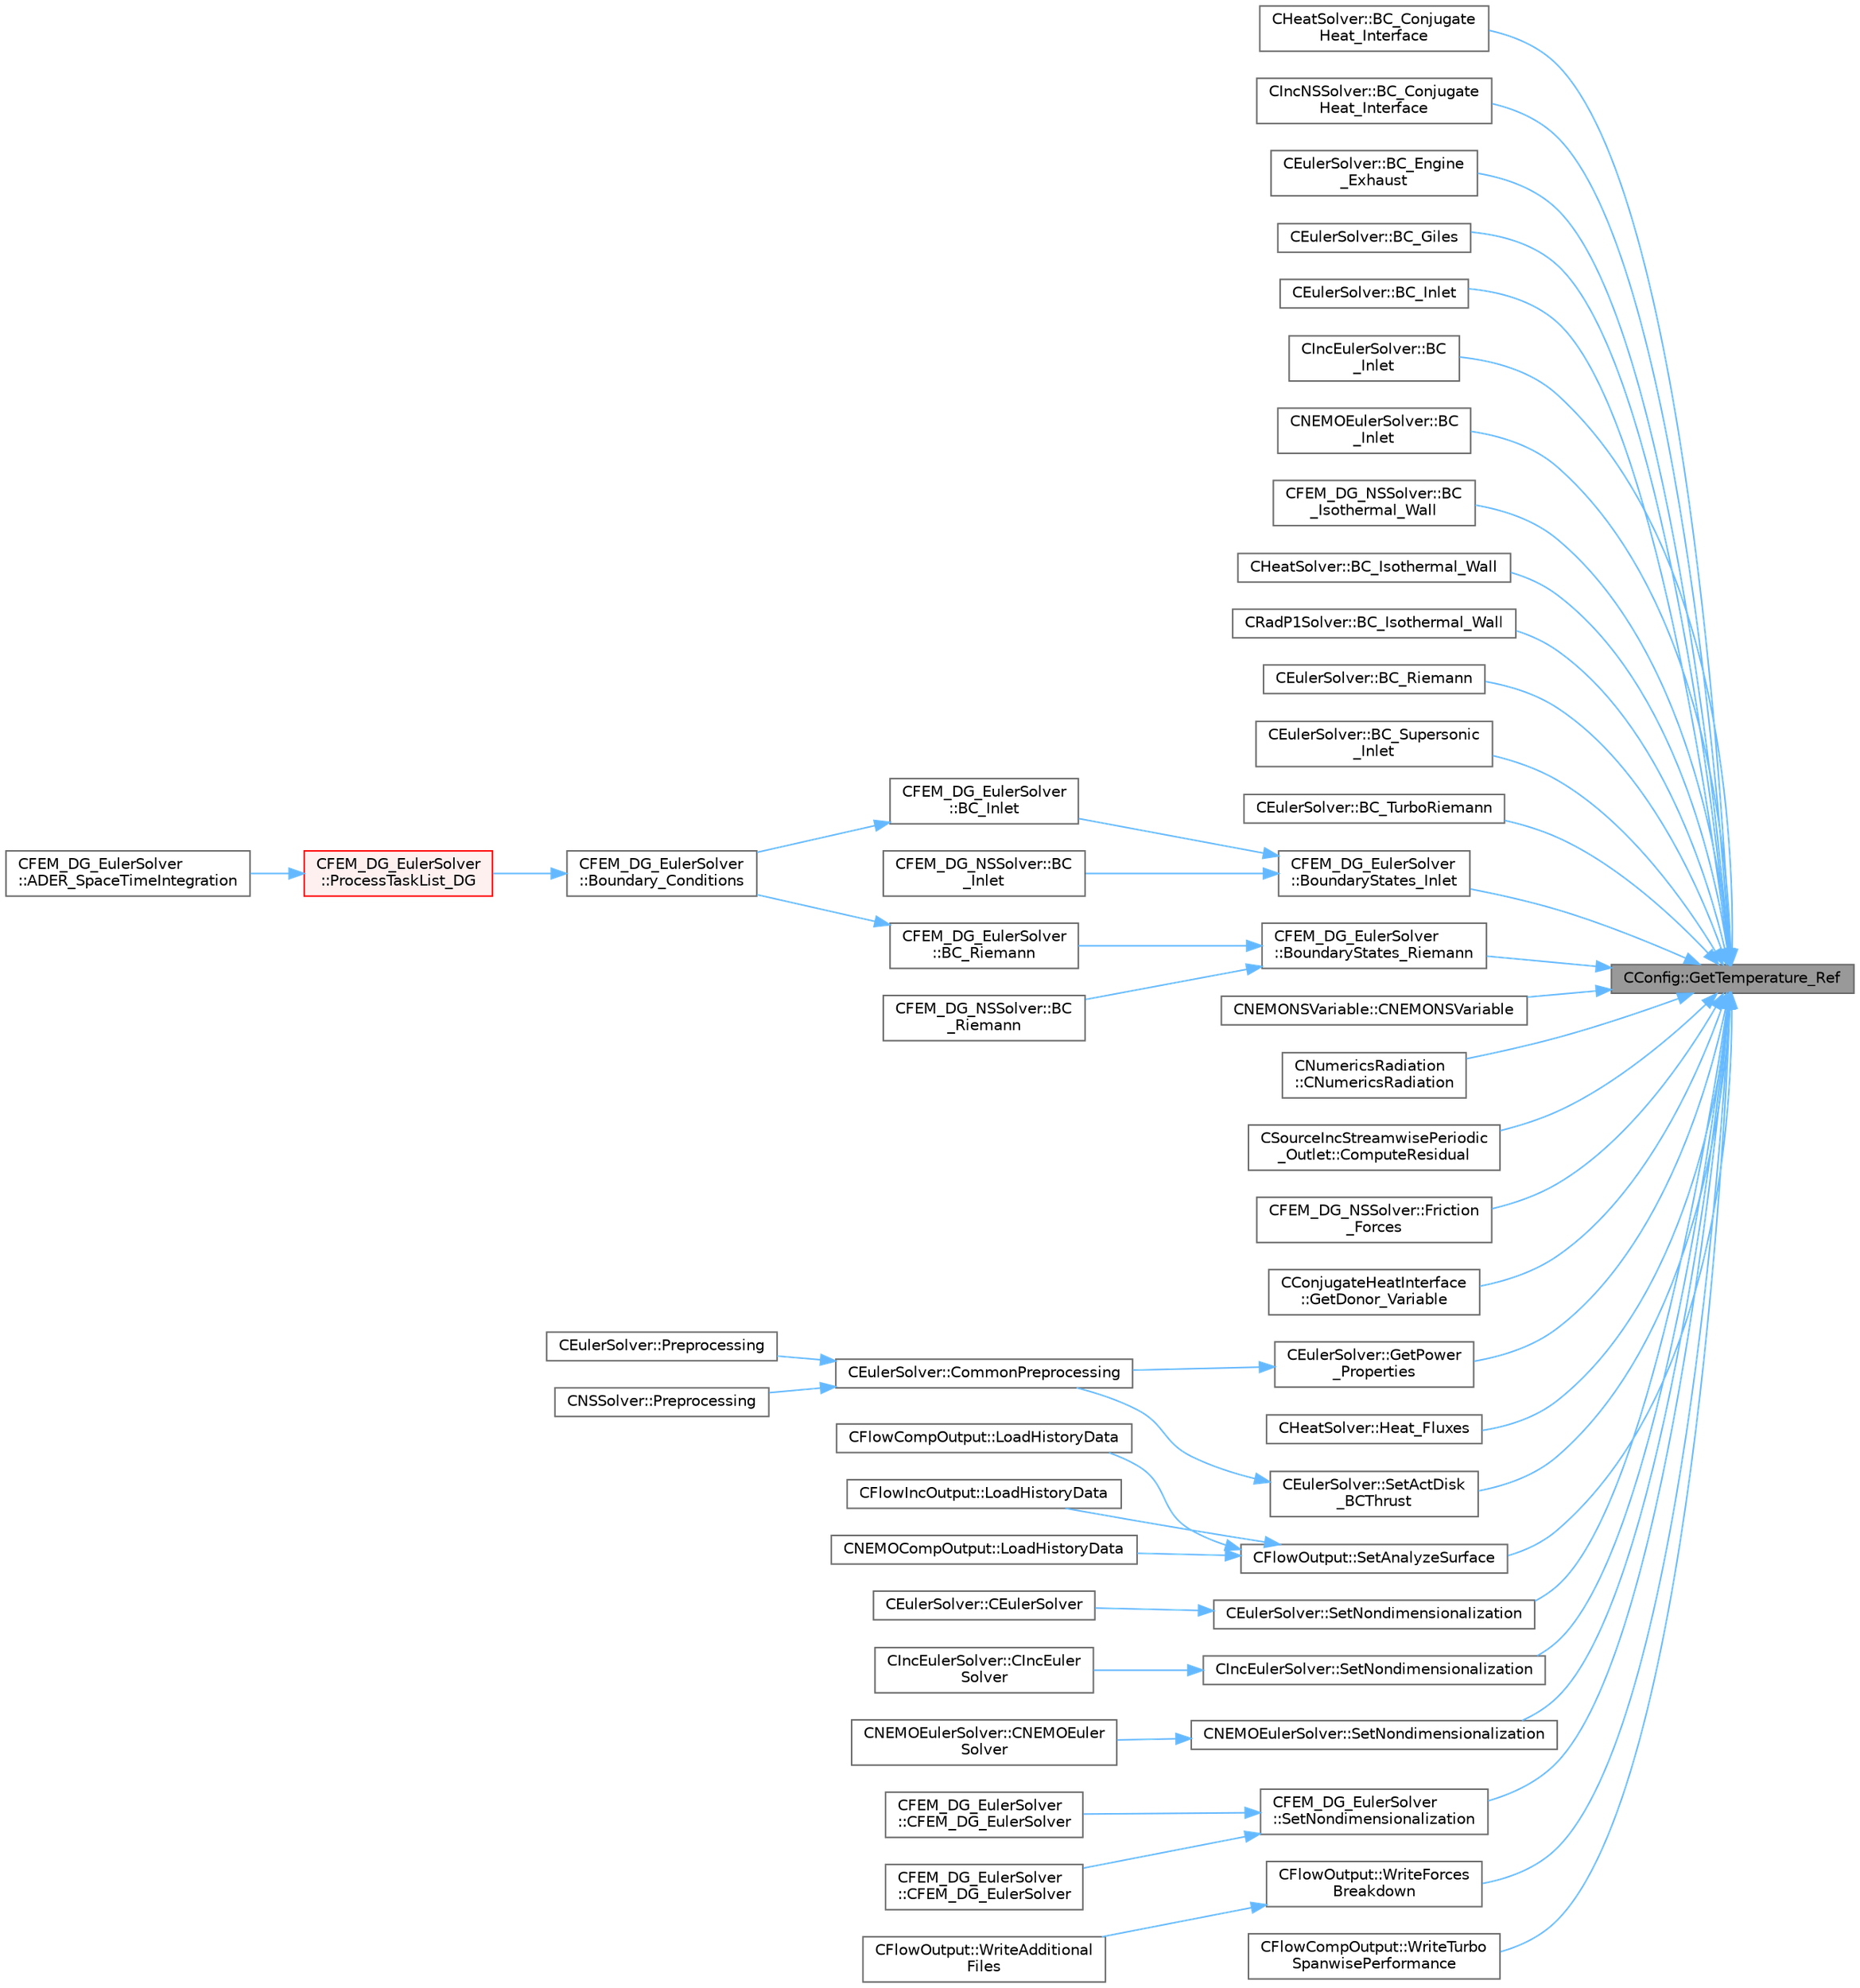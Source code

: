 digraph "CConfig::GetTemperature_Ref"
{
 // LATEX_PDF_SIZE
  bgcolor="transparent";
  edge [fontname=Helvetica,fontsize=10,labelfontname=Helvetica,labelfontsize=10];
  node [fontname=Helvetica,fontsize=10,shape=box,height=0.2,width=0.4];
  rankdir="RL";
  Node1 [id="Node000001",label="CConfig::GetTemperature_Ref",height=0.2,width=0.4,color="gray40", fillcolor="grey60", style="filled", fontcolor="black",tooltip="Get the value of the reference temperature for non-dimensionalization."];
  Node1 -> Node2 [id="edge1_Node000001_Node000002",dir="back",color="steelblue1",style="solid",tooltip=" "];
  Node2 [id="Node000002",label="CHeatSolver::BC_Conjugate\lHeat_Interface",height=0.2,width=0.4,color="grey40", fillcolor="white", style="filled",URL="$classCHeatSolver.html#a557bceb05d8bf8cb7ea1fb03d4690e06",tooltip="Impose the (received) conjugate heat variables."];
  Node1 -> Node3 [id="edge2_Node000001_Node000003",dir="back",color="steelblue1",style="solid",tooltip=" "];
  Node3 [id="Node000003",label="CIncNSSolver::BC_Conjugate\lHeat_Interface",height=0.2,width=0.4,color="grey40", fillcolor="white", style="filled",URL="$classCIncNSSolver.html#a20df3bf692b483420474f500c981584f",tooltip="Impose the (received) conjugate heat variables."];
  Node1 -> Node4 [id="edge3_Node000001_Node000004",dir="back",color="steelblue1",style="solid",tooltip=" "];
  Node4 [id="Node000004",label="CEulerSolver::BC_Engine\l_Exhaust",height=0.2,width=0.4,color="grey40", fillcolor="white", style="filled",URL="$classCEulerSolver.html#aaed2805cd896b61dd4a3898eb7db96f6",tooltip="Impose the ancelle exhaust boundary condition."];
  Node1 -> Node5 [id="edge4_Node000001_Node000005",dir="back",color="steelblue1",style="solid",tooltip=" "];
  Node5 [id="Node000005",label="CEulerSolver::BC_Giles",height=0.2,width=0.4,color="grey40", fillcolor="white", style="filled",URL="$classCEulerSolver.html#a40fad0a57e8dcba8a8f4d4fa8eab02f0",tooltip="Impose the boundary condition using characteristic recostruction."];
  Node1 -> Node6 [id="edge5_Node000001_Node000006",dir="back",color="steelblue1",style="solid",tooltip=" "];
  Node6 [id="Node000006",label="CEulerSolver::BC_Inlet",height=0.2,width=0.4,color="grey40", fillcolor="white", style="filled",URL="$classCEulerSolver.html#a908e4ec3ecb8f2f8af197bb30a1aed70",tooltip="Impose a subsonic inlet boundary condition."];
  Node1 -> Node7 [id="edge6_Node000001_Node000007",dir="back",color="steelblue1",style="solid",tooltip=" "];
  Node7 [id="Node000007",label="CIncEulerSolver::BC\l_Inlet",height=0.2,width=0.4,color="grey40", fillcolor="white", style="filled",URL="$classCIncEulerSolver.html#ac0b00dbc68bbd80aa48f6249c6ea5c38",tooltip="Impose a subsonic inlet boundary condition."];
  Node1 -> Node8 [id="edge7_Node000001_Node000008",dir="back",color="steelblue1",style="solid",tooltip=" "];
  Node8 [id="Node000008",label="CNEMOEulerSolver::BC\l_Inlet",height=0.2,width=0.4,color="grey40", fillcolor="white", style="filled",URL="$classCNEMOEulerSolver.html#a715d85f7c0791a1258fba5746257cba0",tooltip="Impose a subsonic inlet boundary condition."];
  Node1 -> Node9 [id="edge8_Node000001_Node000009",dir="back",color="steelblue1",style="solid",tooltip=" "];
  Node9 [id="Node000009",label="CFEM_DG_NSSolver::BC\l_Isothermal_Wall",height=0.2,width=0.4,color="grey40", fillcolor="white", style="filled",URL="$classCFEM__DG__NSSolver.html#aea70aaab1228b018aab7f2d588de9704",tooltip="Impose an isothermal condition at the wall."];
  Node1 -> Node10 [id="edge9_Node000001_Node000010",dir="back",color="steelblue1",style="solid",tooltip=" "];
  Node10 [id="Node000010",label="CHeatSolver::BC_Isothermal_Wall",height=0.2,width=0.4,color="grey40", fillcolor="white", style="filled",URL="$classCHeatSolver.html#a8f1b5ef62ec17b74df8c3f95b6a55e31",tooltip="Impose the Navier-Stokes boundary condition (strong)."];
  Node1 -> Node11 [id="edge10_Node000001_Node000011",dir="back",color="steelblue1",style="solid",tooltip=" "];
  Node11 [id="Node000011",label="CRadP1Solver::BC_Isothermal_Wall",height=0.2,width=0.4,color="grey40", fillcolor="white", style="filled",URL="$classCRadP1Solver.html#abb0db79e413975c0a42821e7191ed551",tooltip="Impose an isothermal wall boundary condition."];
  Node1 -> Node12 [id="edge11_Node000001_Node000012",dir="back",color="steelblue1",style="solid",tooltip=" "];
  Node12 [id="Node000012",label="CEulerSolver::BC_Riemann",height=0.2,width=0.4,color="grey40", fillcolor="white", style="filled",URL="$classCEulerSolver.html#a4ad4a65b3fc5a51b1561436736f7f7ca",tooltip="Impose the boundary condition using characteristic recostruction."];
  Node1 -> Node13 [id="edge12_Node000001_Node000013",dir="back",color="steelblue1",style="solid",tooltip=" "];
  Node13 [id="Node000013",label="CEulerSolver::BC_Supersonic\l_Inlet",height=0.2,width=0.4,color="grey40", fillcolor="white", style="filled",URL="$classCEulerSolver.html#a453f213de163fd34a89426ca05c59e33",tooltip="Impose a supersonic inlet boundary condition."];
  Node1 -> Node14 [id="edge13_Node000001_Node000014",dir="back",color="steelblue1",style="solid",tooltip=" "];
  Node14 [id="Node000014",label="CEulerSolver::BC_TurboRiemann",height=0.2,width=0.4,color="grey40", fillcolor="white", style="filled",URL="$classCEulerSolver.html#a8e036f2dff1d945d814c93a74159a3cc",tooltip="Impose the boundary condition using characteristic recostruction."];
  Node1 -> Node15 [id="edge14_Node000001_Node000015",dir="back",color="steelblue1",style="solid",tooltip=" "];
  Node15 [id="Node000015",label="CFEM_DG_EulerSolver\l::BoundaryStates_Inlet",height=0.2,width=0.4,color="grey40", fillcolor="white", style="filled",URL="$classCFEM__DG__EulerSolver.html#af993f01423bbb8e24b8c2bb565bf55eb",tooltip="Function, which computes the boundary states in the integration points of the boundary face by applyi..."];
  Node15 -> Node16 [id="edge15_Node000015_Node000016",dir="back",color="steelblue1",style="solid",tooltip=" "];
  Node16 [id="Node000016",label="CFEM_DG_EulerSolver\l::BC_Inlet",height=0.2,width=0.4,color="grey40", fillcolor="white", style="filled",URL="$classCFEM__DG__EulerSolver.html#ade8441a575543603f4e4218fb52e33a2",tooltip="Impose the subsonic inlet boundary condition. It is a virtual function, because for Navier-Stokes it ..."];
  Node16 -> Node17 [id="edge16_Node000016_Node000017",dir="back",color="steelblue1",style="solid",tooltip=" "];
  Node17 [id="Node000017",label="CFEM_DG_EulerSolver\l::Boundary_Conditions",height=0.2,width=0.4,color="grey40", fillcolor="white", style="filled",URL="$classCFEM__DG__EulerSolver.html#ae37f8eba6d7793bc4edb5de6e26f992d",tooltip="Function, which computes the spatial residual for the DG discretization."];
  Node17 -> Node18 [id="edge17_Node000017_Node000018",dir="back",color="steelblue1",style="solid",tooltip=" "];
  Node18 [id="Node000018",label="CFEM_DG_EulerSolver\l::ProcessTaskList_DG",height=0.2,width=0.4,color="red", fillcolor="#FFF0F0", style="filled",URL="$classCFEM__DG__EulerSolver.html#ae807ca68b2d465020b63d617d54e339a",tooltip="Function, which processes the list of tasks to be executed by the DG solver."];
  Node18 -> Node19 [id="edge18_Node000018_Node000019",dir="back",color="steelblue1",style="solid",tooltip=" "];
  Node19 [id="Node000019",label="CFEM_DG_EulerSolver\l::ADER_SpaceTimeIntegration",height=0.2,width=0.4,color="grey40", fillcolor="white", style="filled",URL="$classCFEM__DG__EulerSolver.html#a0fe3772f40c29248f26fb08fa215af4e",tooltip="Function, to carry out the space time integration for ADER with time accurate local time stepping."];
  Node15 -> Node21 [id="edge19_Node000015_Node000021",dir="back",color="steelblue1",style="solid",tooltip=" "];
  Node21 [id="Node000021",label="CFEM_DG_NSSolver::BC\l_Inlet",height=0.2,width=0.4,color="grey40", fillcolor="white", style="filled",URL="$classCFEM__DG__NSSolver.html#a08d05db7c9f0a94dec17ab1eecd5c44d",tooltip="Impose the subsonic inlet boundary condition."];
  Node1 -> Node22 [id="edge20_Node000001_Node000022",dir="back",color="steelblue1",style="solid",tooltip=" "];
  Node22 [id="Node000022",label="CFEM_DG_EulerSolver\l::BoundaryStates_Riemann",height=0.2,width=0.4,color="grey40", fillcolor="white", style="filled",URL="$classCFEM__DG__EulerSolver.html#a5bfdc0bca1daa8e5d716d4fc3c7f5867",tooltip="Function, which computes the boundary states in the integration points of the boundary face by applyi..."];
  Node22 -> Node23 [id="edge21_Node000022_Node000023",dir="back",color="steelblue1",style="solid",tooltip=" "];
  Node23 [id="Node000023",label="CFEM_DG_EulerSolver\l::BC_Riemann",height=0.2,width=0.4,color="grey40", fillcolor="white", style="filled",URL="$classCFEM__DG__EulerSolver.html#aaff04081aba8d9e24f0e615161e8020f",tooltip="Impose the boundary condition using characteristic reconstruction. It is a virtual function,..."];
  Node23 -> Node17 [id="edge22_Node000023_Node000017",dir="back",color="steelblue1",style="solid",tooltip=" "];
  Node22 -> Node24 [id="edge23_Node000022_Node000024",dir="back",color="steelblue1",style="solid",tooltip=" "];
  Node24 [id="Node000024",label="CFEM_DG_NSSolver::BC\l_Riemann",height=0.2,width=0.4,color="grey40", fillcolor="white", style="filled",URL="$classCFEM__DG__NSSolver.html#a22b8079ccea001f1a35d236bfb2750d4",tooltip="Impose the boundary condition using characteristic reconstruction."];
  Node1 -> Node25 [id="edge24_Node000001_Node000025",dir="back",color="steelblue1",style="solid",tooltip=" "];
  Node25 [id="Node000025",label="CNEMONSVariable::CNEMONSVariable",height=0.2,width=0.4,color="grey40", fillcolor="white", style="filled",URL="$classCNEMONSVariable.html#aeb0da11e0f3014cff95a9238fe5acae3",tooltip="Constructor of the class."];
  Node1 -> Node26 [id="edge25_Node000001_Node000026",dir="back",color="steelblue1",style="solid",tooltip=" "];
  Node26 [id="Node000026",label="CNumericsRadiation\l::CNumericsRadiation",height=0.2,width=0.4,color="grey40", fillcolor="white", style="filled",URL="$classCNumericsRadiation.html#a0e2a7671bd5cdba2cd523a99dd78ba08",tooltip="Constructor of the class."];
  Node1 -> Node27 [id="edge26_Node000001_Node000027",dir="back",color="steelblue1",style="solid",tooltip=" "];
  Node27 [id="Node000027",label="CSourceIncStreamwisePeriodic\l_Outlet::ComputeResidual",height=0.2,width=0.4,color="grey40", fillcolor="white", style="filled",URL="$classCSourceIncStreamwisePeriodic__Outlet.html#abc639a9578b2cc60f99cb38744ca03b7",tooltip="Source term integration for boundary heat sink."];
  Node1 -> Node28 [id="edge27_Node000001_Node000028",dir="back",color="steelblue1",style="solid",tooltip=" "];
  Node28 [id="Node000028",label="CFEM_DG_NSSolver::Friction\l_Forces",height=0.2,width=0.4,color="grey40", fillcolor="white", style="filled",URL="$classCFEM__DG__NSSolver.html#a5118d674e7eb6f4865fb53f6f20eac1c",tooltip="Compute the viscous forces and all the addimensional coefficients."];
  Node1 -> Node29 [id="edge28_Node000001_Node000029",dir="back",color="steelblue1",style="solid",tooltip=" "];
  Node29 [id="Node000029",label="CConjugateHeatInterface\l::GetDonor_Variable",height=0.2,width=0.4,color="grey40", fillcolor="white", style="filled",URL="$classCConjugateHeatInterface.html#a11264c7dda7df147258e1ee89b315ea8",tooltip="Retrieve the variable that will be sent from donor mesh to target mesh."];
  Node1 -> Node30 [id="edge29_Node000001_Node000030",dir="back",color="steelblue1",style="solid",tooltip=" "];
  Node30 [id="Node000030",label="CEulerSolver::GetPower\l_Properties",height=0.2,width=0.4,color="grey40", fillcolor="white", style="filled",URL="$classCEulerSolver.html#ad8b538a82e5a7a7e3903ec29954b1d07",tooltip="Compute the Fan face Mach number."];
  Node30 -> Node31 [id="edge30_Node000030_Node000031",dir="back",color="steelblue1",style="solid",tooltip=" "];
  Node31 [id="Node000031",label="CEulerSolver::CommonPreprocessing",height=0.2,width=0.4,color="grey40", fillcolor="white", style="filled",URL="$classCEulerSolver.html#a0d6f93feba8d6aad18edf3594213042b",tooltip="Preprocessing actions common to the Euler and NS solvers."];
  Node31 -> Node32 [id="edge31_Node000031_Node000032",dir="back",color="steelblue1",style="solid",tooltip=" "];
  Node32 [id="Node000032",label="CEulerSolver::Preprocessing",height=0.2,width=0.4,color="grey40", fillcolor="white", style="filled",URL="$classCEulerSolver.html#ab08b6aa95648e7ab973f9f247fe54b31",tooltip="Compute primitive variables and their gradients."];
  Node31 -> Node33 [id="edge32_Node000031_Node000033",dir="back",color="steelblue1",style="solid",tooltip=" "];
  Node33 [id="Node000033",label="CNSSolver::Preprocessing",height=0.2,width=0.4,color="grey40", fillcolor="white", style="filled",URL="$classCNSSolver.html#af83e7cb773797239cdc98fc4d202d32f",tooltip="Restart residual and compute gradients."];
  Node1 -> Node34 [id="edge33_Node000001_Node000034",dir="back",color="steelblue1",style="solid",tooltip=" "];
  Node34 [id="Node000034",label="CHeatSolver::Heat_Fluxes",height=0.2,width=0.4,color="grey40", fillcolor="white", style="filled",URL="$classCHeatSolver.html#a447eade2ad3bd715f4357e89dc31ec7d",tooltip="Evaluate heat-flux related objectives."];
  Node1 -> Node35 [id="edge34_Node000001_Node000035",dir="back",color="steelblue1",style="solid",tooltip=" "];
  Node35 [id="Node000035",label="CEulerSolver::SetActDisk\l_BCThrust",height=0.2,width=0.4,color="grey40", fillcolor="white", style="filled",URL="$classCEulerSolver.html#a147d5ae75cf7de115e4be2c23ba95f6d",tooltip="Update the AoA and freestream velocity at the farfield."];
  Node35 -> Node31 [id="edge35_Node000035_Node000031",dir="back",color="steelblue1",style="solid",tooltip=" "];
  Node1 -> Node36 [id="edge36_Node000001_Node000036",dir="back",color="steelblue1",style="solid",tooltip=" "];
  Node36 [id="Node000036",label="CFlowOutput::SetAnalyzeSurface",height=0.2,width=0.4,color="grey40", fillcolor="white", style="filled",URL="$classCFlowOutput.html#ad5ff0360271937e65692893a69b4923a",tooltip="Set flow surface output field values."];
  Node36 -> Node37 [id="edge37_Node000036_Node000037",dir="back",color="steelblue1",style="solid",tooltip=" "];
  Node37 [id="Node000037",label="CFlowCompOutput::LoadHistoryData",height=0.2,width=0.4,color="grey40", fillcolor="white", style="filled",URL="$classCFlowCompOutput.html#a393cb19a691990ee6e88f844eccc79ed",tooltip="Load the history output field values."];
  Node36 -> Node38 [id="edge38_Node000036_Node000038",dir="back",color="steelblue1",style="solid",tooltip=" "];
  Node38 [id="Node000038",label="CFlowIncOutput::LoadHistoryData",height=0.2,width=0.4,color="grey40", fillcolor="white", style="filled",URL="$classCFlowIncOutput.html#a466112efa2e3a89cdd2456701a0480b5",tooltip="Load the history output field values."];
  Node36 -> Node39 [id="edge39_Node000036_Node000039",dir="back",color="steelblue1",style="solid",tooltip=" "];
  Node39 [id="Node000039",label="CNEMOCompOutput::LoadHistoryData",height=0.2,width=0.4,color="grey40", fillcolor="white", style="filled",URL="$classCNEMOCompOutput.html#a7a9f1a32fe55e6a967a27eb38408ec99",tooltip="Load the history output field values."];
  Node1 -> Node40 [id="edge40_Node000001_Node000040",dir="back",color="steelblue1",style="solid",tooltip=" "];
  Node40 [id="Node000040",label="CEulerSolver::SetNondimensionalization",height=0.2,width=0.4,color="grey40", fillcolor="white", style="filled",URL="$classCEulerSolver.html#a1c633d6e77fefb2e76308e2ba0af0c2c",tooltip="Set the solver nondimensionalization."];
  Node40 -> Node41 [id="edge41_Node000040_Node000041",dir="back",color="steelblue1",style="solid",tooltip=" "];
  Node41 [id="Node000041",label="CEulerSolver::CEulerSolver",height=0.2,width=0.4,color="grey40", fillcolor="white", style="filled",URL="$classCEulerSolver.html#acb987947b2e76a9900605cb5fee72460",tooltip="Main constructor of this class."];
  Node1 -> Node42 [id="edge42_Node000001_Node000042",dir="back",color="steelblue1",style="solid",tooltip=" "];
  Node42 [id="Node000042",label="CIncEulerSolver::SetNondimensionalization",height=0.2,width=0.4,color="grey40", fillcolor="white", style="filled",URL="$classCIncEulerSolver.html#a2cffaa24417cb3803d36d38b3874d6d0",tooltip="Set the solver nondimensionalization."];
  Node42 -> Node43 [id="edge43_Node000042_Node000043",dir="back",color="steelblue1",style="solid",tooltip=" "];
  Node43 [id="Node000043",label="CIncEulerSolver::CIncEuler\lSolver",height=0.2,width=0.4,color="grey40", fillcolor="white", style="filled",URL="$classCIncEulerSolver.html#a2a0c72c1d1d79e45c69da03e01f6281a",tooltip="Constructor of the class."];
  Node1 -> Node44 [id="edge44_Node000001_Node000044",dir="back",color="steelblue1",style="solid",tooltip=" "];
  Node44 [id="Node000044",label="CNEMOEulerSolver::SetNondimensionalization",height=0.2,width=0.4,color="grey40", fillcolor="white", style="filled",URL="$classCNEMOEulerSolver.html#ad23673d38da9e895e4802b6d4d000c1b",tooltip="Set the fluid solver nondimensionalization."];
  Node44 -> Node45 [id="edge45_Node000044_Node000045",dir="back",color="steelblue1",style="solid",tooltip=" "];
  Node45 [id="Node000045",label="CNEMOEulerSolver::CNEMOEuler\lSolver",height=0.2,width=0.4,color="grey40", fillcolor="white", style="filled",URL="$classCNEMOEulerSolver.html#a192d56e184ee19ad0b0dd3282b74f1e6",tooltip="Contructor of the class."];
  Node1 -> Node46 [id="edge46_Node000001_Node000046",dir="back",color="steelblue1",style="solid",tooltip=" "];
  Node46 [id="Node000046",label="CFEM_DG_EulerSolver\l::SetNondimensionalization",height=0.2,width=0.4,color="grey40", fillcolor="white", style="filled",URL="$classCFEM__DG__EulerSolver.html#a31316dc2fe564329d9bb372961b10a3a",tooltip="Set the fluid solver nondimensionalization."];
  Node46 -> Node47 [id="edge47_Node000046_Node000047",dir="back",color="steelblue1",style="solid",tooltip=" "];
  Node47 [id="Node000047",label="CFEM_DG_EulerSolver\l::CFEM_DG_EulerSolver",height=0.2,width=0.4,color="grey40", fillcolor="white", style="filled",URL="$classCFEM__DG__EulerSolver.html#a70d30ef9e7cd7620d54ec73f4b1ed28c",tooltip=" "];
  Node46 -> Node48 [id="edge48_Node000046_Node000048",dir="back",color="steelblue1",style="solid",tooltip=" "];
  Node48 [id="Node000048",label="CFEM_DG_EulerSolver\l::CFEM_DG_EulerSolver",height=0.2,width=0.4,color="grey40", fillcolor="white", style="filled",URL="$classCFEM__DG__EulerSolver.html#a677fa998b78bd489a3f8bee0d56623dd",tooltip=" "];
  Node1 -> Node49 [id="edge49_Node000001_Node000049",dir="back",color="steelblue1",style="solid",tooltip=" "];
  Node49 [id="Node000049",label="CFlowOutput::WriteForces\lBreakdown",height=0.2,width=0.4,color="grey40", fillcolor="white", style="filled",URL="$classCFlowOutput.html#aff6a6f11c9f53f559bab9ca94b21cd2a",tooltip="Write the forces breakdown file."];
  Node49 -> Node50 [id="edge50_Node000049_Node000050",dir="back",color="steelblue1",style="solid",tooltip=" "];
  Node50 [id="Node000050",label="CFlowOutput::WriteAdditional\lFiles",height=0.2,width=0.4,color="grey40", fillcolor="white", style="filled",URL="$classCFlowOutput.html#aaac3fb7b2575967b157c306065ab1ea8",tooltip="Write any additional files defined for the current solver."];
  Node1 -> Node51 [id="edge51_Node000001_Node000051",dir="back",color="steelblue1",style="solid",tooltip=" "];
  Node51 [id="Node000051",label="CFlowCompOutput::WriteTurbo\lSpanwisePerformance",height=0.2,width=0.4,color="grey40", fillcolor="white", style="filled",URL="$classCFlowCompOutput.html#a05068951419e97bf9b190a2ca9d14202",tooltip="Write the kinematic and thermodynamic variables at each spanwise division."];
}
